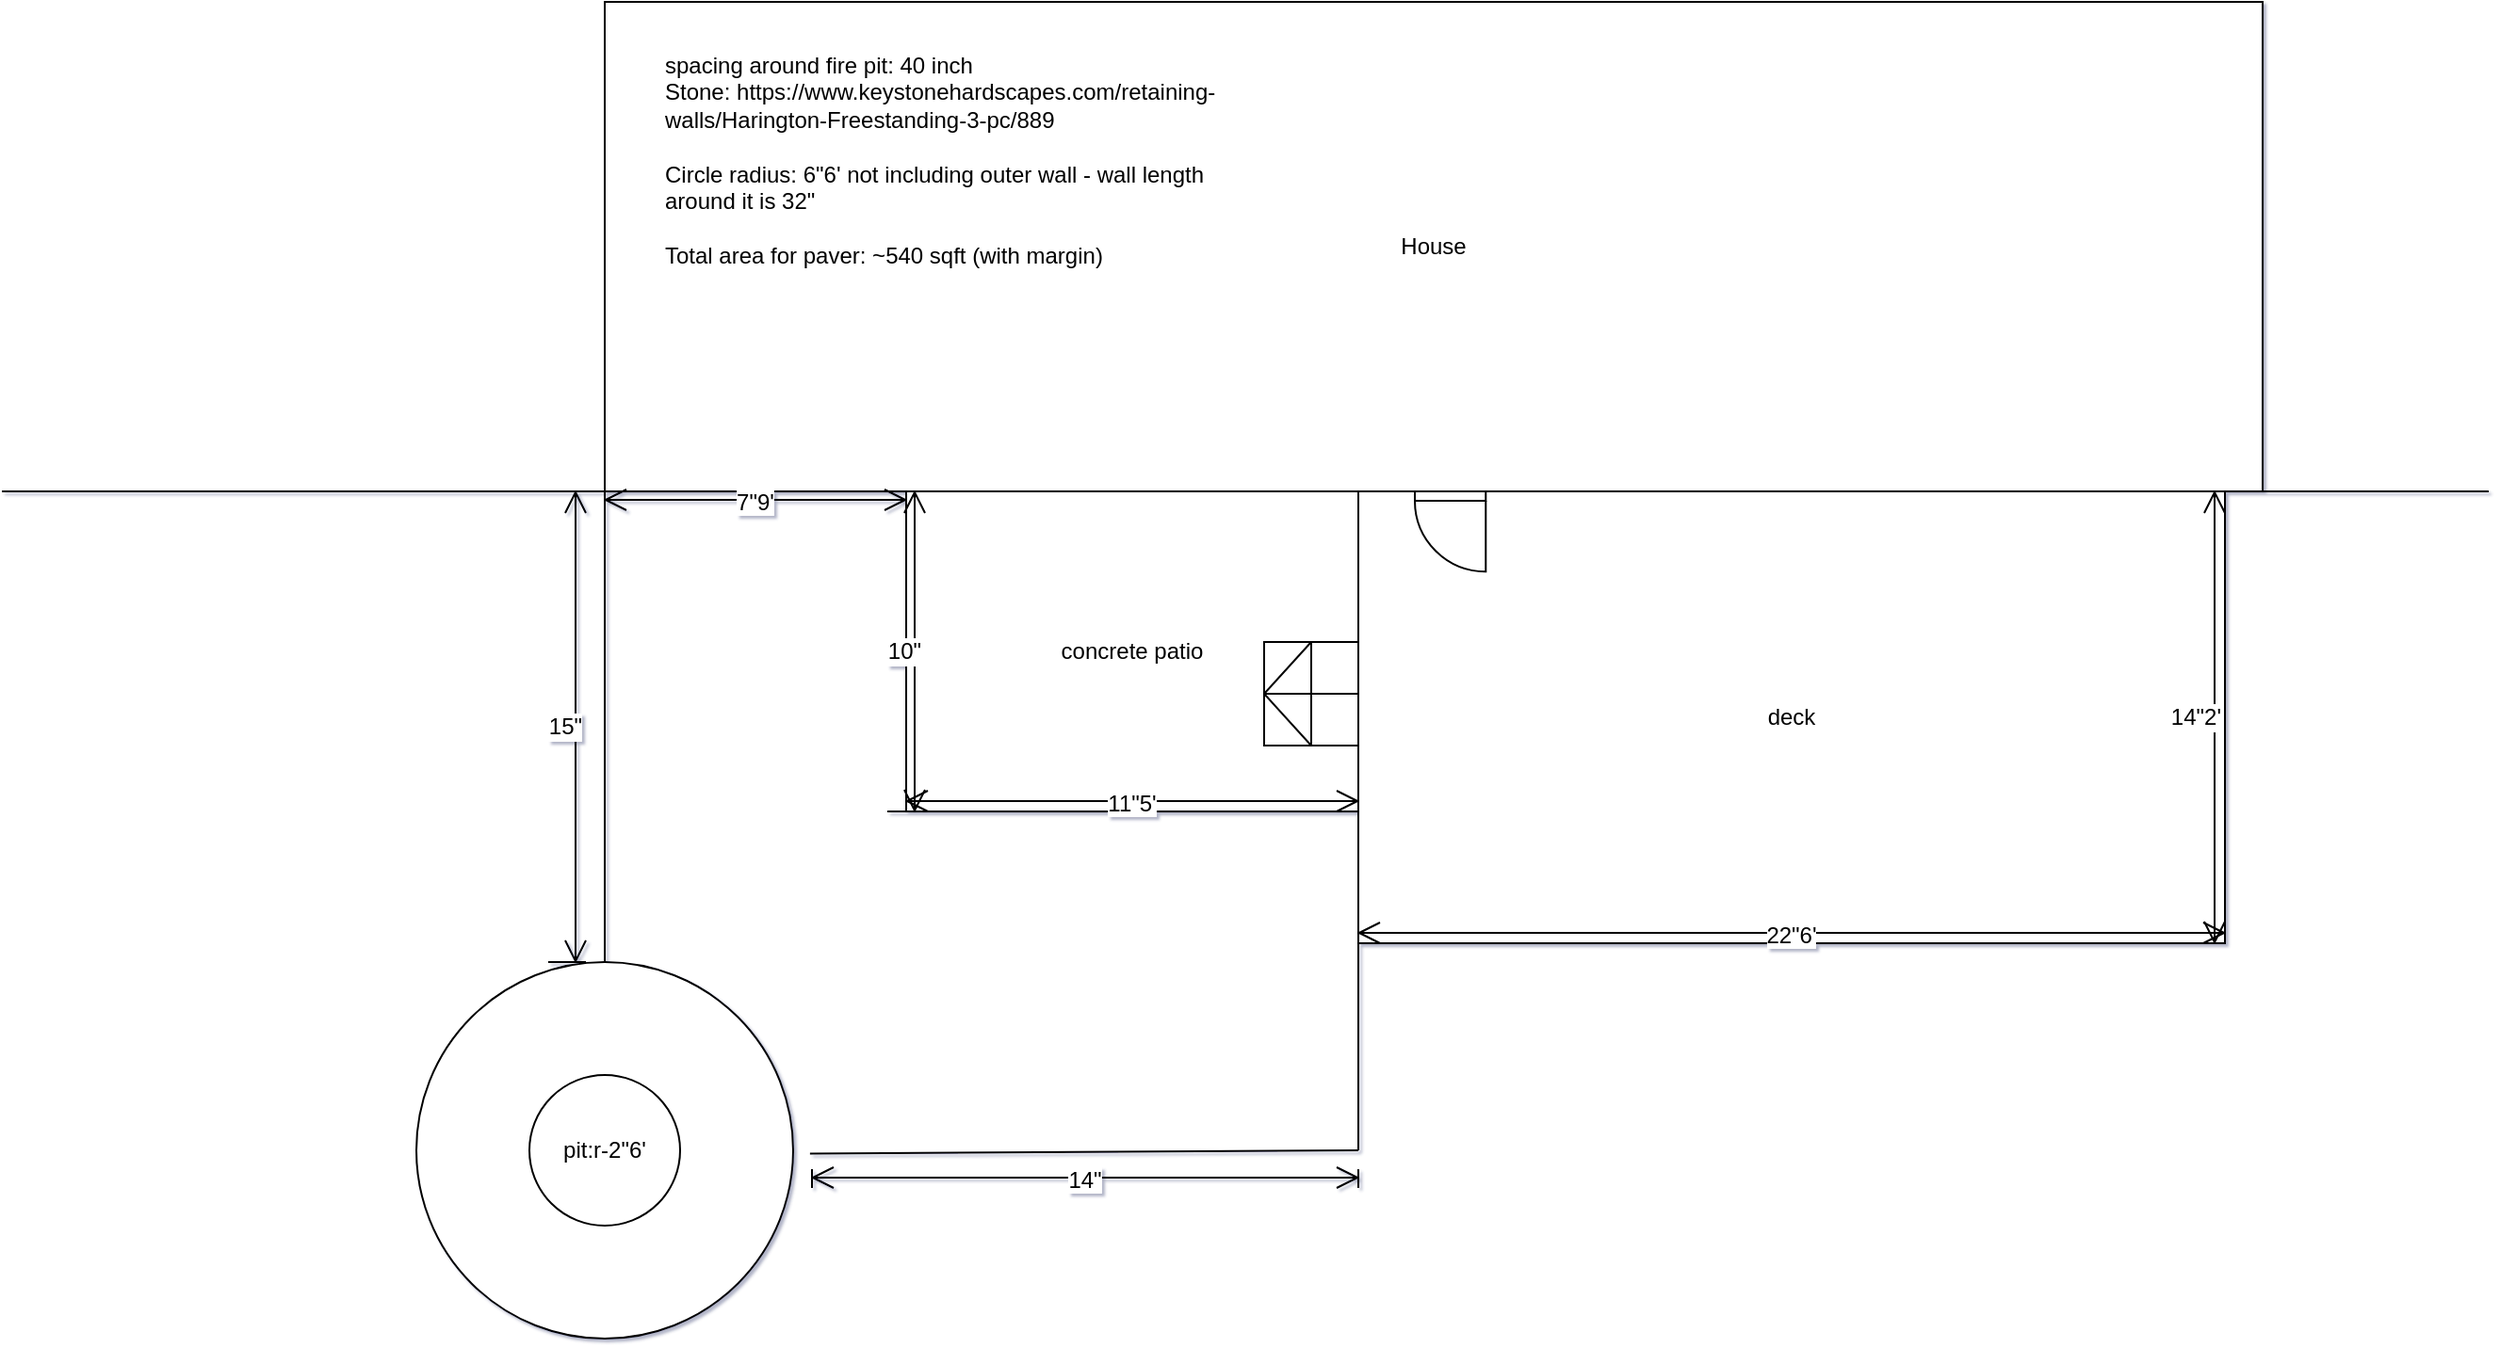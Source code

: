 <mxfile version="13.4.4" type="github" pages="2">
  <diagram name="round" id="LcRkCfzhdQCDrqHZp-4t">
    <mxGraphModel dx="1408" dy="748" grid="1" gridSize="10" guides="1" tooltips="1" connect="1" arrows="1" fold="1" page="1" pageScale="1" pageWidth="1100" pageHeight="850" math="0" shadow="1">
      <root>
        <mxCell id="68UdFTVdR4rFDoWNdosN-0" />
        <mxCell id="68UdFTVdR4rFDoWNdosN-1" parent="68UdFTVdR4rFDoWNdosN-0" />
        <mxCell id="68UdFTVdR4rFDoWNdosN-2" value="" style="endArrow=none;html=1;" parent="68UdFTVdR4rFDoWNdosN-1" edge="1">
          <mxGeometry width="50" height="50" relative="1" as="geometry">
            <mxPoint y="280" as="sourcePoint" />
            <mxPoint x="1320" y="280" as="targetPoint" />
          </mxGeometry>
        </mxCell>
        <mxCell id="68UdFTVdR4rFDoWNdosN-3" value="House" style="shape=cube;whiteSpace=wrap;html=1;boundedLbl=1;backgroundOutline=1;darkOpacity=0.05;darkOpacity2=0.1;size=0;" parent="68UdFTVdR4rFDoWNdosN-1" vertex="1">
          <mxGeometry x="320" y="20" width="880" height="260" as="geometry" />
        </mxCell>
        <mxCell id="68UdFTVdR4rFDoWNdosN-4" value="deck" style="rounded=0;whiteSpace=wrap;html=1;" parent="68UdFTVdR4rFDoWNdosN-1" vertex="1">
          <mxGeometry x="720" y="280" width="460" height="240" as="geometry" />
        </mxCell>
        <mxCell id="68UdFTVdR4rFDoWNdosN-5" value="concrete patio" style="rounded=0;whiteSpace=wrap;html=1;" parent="68UdFTVdR4rFDoWNdosN-1" vertex="1">
          <mxGeometry x="480" y="280" width="240" height="170" as="geometry" />
        </mxCell>
        <mxCell id="68UdFTVdR4rFDoWNdosN-6" value="" style="endArrow=none;html=1;entryX=0;entryY=0;entryDx=0;entryDy=260;entryPerimeter=0;" parent="68UdFTVdR4rFDoWNdosN-1" target="68UdFTVdR4rFDoWNdosN-3" edge="1">
          <mxGeometry width="50" height="50" relative="1" as="geometry">
            <mxPoint x="320" y="530" as="sourcePoint" />
            <mxPoint x="900" y="360" as="targetPoint" />
          </mxGeometry>
        </mxCell>
        <mxCell id="68UdFTVdR4rFDoWNdosN-7" value="" style="endArrow=none;html=1;exitX=0.995;exitY=0.588;exitDx=0;exitDy=0;exitPerimeter=0;" parent="68UdFTVdR4rFDoWNdosN-1" edge="1">
          <mxGeometry width="50" height="50" relative="1" as="geometry">
            <mxPoint x="428.95" y="631.724" as="sourcePoint" />
            <mxPoint x="720" y="630" as="targetPoint" />
            <Array as="points" />
          </mxGeometry>
        </mxCell>
        <mxCell id="68UdFTVdR4rFDoWNdosN-8" value="" style="endArrow=none;html=1;entryX=0;entryY=1;entryDx=0;entryDy=0;" parent="68UdFTVdR4rFDoWNdosN-1" target="68UdFTVdR4rFDoWNdosN-4" edge="1">
          <mxGeometry width="50" height="50" relative="1" as="geometry">
            <mxPoint x="720" y="630" as="sourcePoint" />
            <mxPoint x="900" y="460" as="targetPoint" />
          </mxGeometry>
        </mxCell>
        <mxCell id="68UdFTVdR4rFDoWNdosN-9" value="" style="verticalLabelPosition=bottom;html=1;verticalAlign=top;align=center;shape=mxgraph.floorplan.doorRight;aspect=fixed;" parent="68UdFTVdR4rFDoWNdosN-1" vertex="1">
          <mxGeometry x="750" y="280" width="37.65" height="40" as="geometry" />
        </mxCell>
        <mxCell id="nyv3a49TZnTCi1xQQqUS-0" value="" style="verticalLabelPosition=bottom;html=1;verticalAlign=top;align=center;shape=mxgraph.floorplan.stairs;rotation=-180;" parent="68UdFTVdR4rFDoWNdosN-1" vertex="1">
          <mxGeometry x="710" y="360" width="10" height="55" as="geometry" />
        </mxCell>
        <mxCell id="nyv3a49TZnTCi1xQQqUS-1" value="10&quot;" style="shape=dimension;direction=north;whiteSpace=wrap;html=1;align=right;points=[];verticalAlign=middle;labelBackgroundColor=#ffffff" parent="68UdFTVdR4rFDoWNdosN-1" vertex="1">
          <mxGeometry x="470" y="280" width="20" height="170" as="geometry" />
        </mxCell>
        <mxCell id="nyv3a49TZnTCi1xQQqUS-2" value="14&quot;2&#39;" style="shape=dimension;direction=north;whiteSpace=wrap;html=1;align=right;points=[];verticalAlign=middle;labelBackgroundColor=#ffffff" parent="68UdFTVdR4rFDoWNdosN-1" vertex="1">
          <mxGeometry x="1160" y="280" width="20" height="240" as="geometry" />
        </mxCell>
        <mxCell id="nyv3a49TZnTCi1xQQqUS-3" value="22&quot;6&#39;" style="shape=dimension;whiteSpace=wrap;html=1;align=center;points=[];verticalAlign=bottom;spacingBottom=-5;labelBackgroundColor=#ffffff" parent="68UdFTVdR4rFDoWNdosN-1" vertex="1">
          <mxGeometry x="720" y="510" width="460" height="10" as="geometry" />
        </mxCell>
        <mxCell id="nyv3a49TZnTCi1xQQqUS-4" value="11&quot;5&#39;" style="shape=dimension;whiteSpace=wrap;html=1;align=center;points=[];verticalAlign=bottom;spacingBottom=-5;labelBackgroundColor=#ffffff" parent="68UdFTVdR4rFDoWNdosN-1" vertex="1">
          <mxGeometry x="480" y="440" width="240" height="10" as="geometry" />
        </mxCell>
        <mxCell id="KeoilNcn9v1dvYft1DOY-0" value="7&quot;9&#39;" style="shape=dimension;whiteSpace=wrap;html=1;align=center;points=[];verticalAlign=bottom;spacingBottom=-5;labelBackgroundColor=#ffffff" parent="68UdFTVdR4rFDoWNdosN-1" vertex="1">
          <mxGeometry x="320" y="280" width="160" height="10" as="geometry" />
        </mxCell>
        <mxCell id="VACFKVL3QozL4AOWMxe_-0" value="15&quot;" style="shape=dimension;direction=north;whiteSpace=wrap;html=1;align=right;points=[];verticalAlign=middle;labelBackgroundColor=#ffffff" vertex="1" parent="68UdFTVdR4rFDoWNdosN-1">
          <mxGeometry x="290" y="280" width="20" height="250" as="geometry" />
        </mxCell>
        <mxCell id="VACFKVL3QozL4AOWMxe_-2" value="14&quot;" style="shape=dimension;whiteSpace=wrap;html=1;align=center;points=[];verticalAlign=bottom;spacingBottom=-5;labelBackgroundColor=#ffffff" vertex="1" parent="68UdFTVdR4rFDoWNdosN-1">
          <mxGeometry x="430" y="640" width="290" height="10" as="geometry" />
        </mxCell>
        <mxCell id="VACFKVL3QozL4AOWMxe_-3" value="" style="ellipse;whiteSpace=wrap;html=1;aspect=fixed;shadow=0;sketch=0;" vertex="1" parent="68UdFTVdR4rFDoWNdosN-1">
          <mxGeometry x="220" y="530" width="200" height="200" as="geometry" />
        </mxCell>
        <mxCell id="VACFKVL3QozL4AOWMxe_-6" value="pit:r-2&quot;6&#39;" style="ellipse;whiteSpace=wrap;html=1;aspect=fixed;shadow=0;sketch=0;" vertex="1" parent="68UdFTVdR4rFDoWNdosN-1">
          <mxGeometry x="280" y="590" width="80" height="80" as="geometry" />
        </mxCell>
        <mxCell id="VACFKVL3QozL4AOWMxe_-7" value="spacing around fire pit: 40 inch&#xa;Stone: https://www.keystonehardscapes.com/retaining-walls/Harington-Freestanding-3-pc/889&#xa;&#xa;Circle radius: 6&quot;6&#39; not including outer wall - wall length around it is 32&quot;&#xa;&#xa;Total area for paver: ~540 sqft (with margin)" style="aspect=fixed;shadow=0;sketch=0;textDirection=ltr;align=left;verticalAlign=top;glass=0;rounded=1;strokeColor=none;fillColor=none;whiteSpace=wrap;" vertex="1" parent="68UdFTVdR4rFDoWNdosN-1">
          <mxGeometry x="350" y="40" width="220" height="220" as="geometry" />
        </mxCell>
      </root>
    </mxGraphModel>
  </diagram>
  <diagram id="4xzJRMwm8IxFFg4E7z_x" name="square">
    <mxGraphModel dx="1408" dy="748" grid="1" gridSize="10" guides="1" tooltips="1" connect="1" arrows="1" fold="1" page="1" pageScale="1" pageWidth="1100" pageHeight="850" math="0" shadow="1">
      <root>
        <mxCell id="0" />
        <mxCell id="1" parent="0" />
        <mxCell id="l6ohHWSpyrAkAp8PcqbP-1" value="" style="endArrow=none;html=1;" parent="1" edge="1">
          <mxGeometry width="50" height="50" relative="1" as="geometry">
            <mxPoint y="280" as="sourcePoint" />
            <mxPoint x="1400" y="280" as="targetPoint" />
          </mxGeometry>
        </mxCell>
        <mxCell id="l6ohHWSpyrAkAp8PcqbP-2" value="House" style="shape=cube;whiteSpace=wrap;html=1;boundedLbl=1;backgroundOutline=1;darkOpacity=0.05;darkOpacity2=0.1;size=0;" parent="1" vertex="1">
          <mxGeometry x="320" y="20" width="880" height="260" as="geometry" />
        </mxCell>
        <mxCell id="l6ohHWSpyrAkAp8PcqbP-4" value="deck" style="rounded=0;whiteSpace=wrap;html=1;" parent="1" vertex="1">
          <mxGeometry x="720" y="280" width="460" height="240" as="geometry" />
        </mxCell>
        <mxCell id="6tUivCOa7aPd063LDjX2-1" value="concrete patio" style="rounded=0;whiteSpace=wrap;html=1;" parent="1" vertex="1">
          <mxGeometry x="480" y="280" width="240" height="170" as="geometry" />
        </mxCell>
        <mxCell id="Q4jexVN__205RuSRbIir-1" value="" style="endArrow=none;html=1;entryX=0;entryY=0;entryDx=0;entryDy=260;entryPerimeter=0;" parent="1" target="l6ohHWSpyrAkAp8PcqbP-2" edge="1">
          <mxGeometry width="50" height="50" relative="1" as="geometry">
            <mxPoint x="320" y="720" as="sourcePoint" />
            <mxPoint x="900" y="360" as="targetPoint" />
          </mxGeometry>
        </mxCell>
        <mxCell id="Q4jexVN__205RuSRbIir-2" value="" style="endArrow=none;html=1;" parent="1" source="pZxEdJfRc_MVyY3bkTAH-3" edge="1">
          <mxGeometry width="50" height="50" relative="1" as="geometry">
            <mxPoint x="450" y="720" as="sourcePoint" />
            <mxPoint x="720" y="720" as="targetPoint" />
            <Array as="points">
              <mxPoint x="320" y="720" />
              <mxPoint x="450" y="720" />
            </Array>
          </mxGeometry>
        </mxCell>
        <mxCell id="Q4jexVN__205RuSRbIir-3" value="" style="endArrow=none;html=1;entryX=0;entryY=1;entryDx=0;entryDy=0;" parent="1" source="pZxEdJfRc_MVyY3bkTAH-1" target="l6ohHWSpyrAkAp8PcqbP-4" edge="1">
          <mxGeometry width="50" height="50" relative="1" as="geometry">
            <mxPoint x="720" y="720" as="sourcePoint" />
            <mxPoint x="900" y="460" as="targetPoint" />
          </mxGeometry>
        </mxCell>
        <mxCell id="Q4jexVN__205RuSRbIir-5" value="" style="verticalLabelPosition=bottom;html=1;verticalAlign=top;align=center;shape=mxgraph.floorplan.doorRight;aspect=fixed;" parent="1" vertex="1">
          <mxGeometry x="750" y="280" width="37.65" height="40" as="geometry" />
        </mxCell>
        <mxCell id="JVykOvgoIoj3z0WlGCBT-1" value="" style="verticalLabelPosition=bottom;html=1;verticalAlign=top;align=center;shape=mxgraph.floorplan.stairs;rotation=-180;" parent="1" vertex="1">
          <mxGeometry x="710" y="360" width="10" height="55" as="geometry" />
        </mxCell>
        <mxCell id="JVykOvgoIoj3z0WlGCBT-2" value="10&quot;" style="shape=dimension;direction=north;whiteSpace=wrap;html=1;align=right;points=[];verticalAlign=middle;labelBackgroundColor=#ffffff" parent="1" vertex="1">
          <mxGeometry x="470" y="280" width="20" height="170" as="geometry" />
        </mxCell>
        <mxCell id="JVykOvgoIoj3z0WlGCBT-3" value="14&quot;2&#39;" style="shape=dimension;direction=north;whiteSpace=wrap;html=1;align=right;points=[];verticalAlign=middle;labelBackgroundColor=#ffffff" parent="1" vertex="1">
          <mxGeometry x="1160" y="280" width="20" height="240" as="geometry" />
        </mxCell>
        <mxCell id="JVykOvgoIoj3z0WlGCBT-6" value="25&quot;" style="shape=dimension;direction=north;whiteSpace=wrap;html=1;align=right;points=[];verticalAlign=middle;labelBackgroundColor=#ffffff" parent="1" vertex="1">
          <mxGeometry x="300" y="280" width="20" height="440" as="geometry" />
        </mxCell>
        <mxCell id="JVykOvgoIoj3z0WlGCBT-7" value="22&quot;6&#39;" style="shape=dimension;whiteSpace=wrap;html=1;align=center;points=[];verticalAlign=bottom;spacingBottom=-5;labelBackgroundColor=#ffffff" parent="1" vertex="1">
          <mxGeometry x="720" y="510" width="460" height="10" as="geometry" />
        </mxCell>
        <mxCell id="JVykOvgoIoj3z0WlGCBT-8" value="11&quot;5&#39;" style="shape=dimension;whiteSpace=wrap;html=1;align=center;points=[];verticalAlign=bottom;spacingBottom=-5;labelBackgroundColor=#ffffff" parent="1" vertex="1">
          <mxGeometry x="480" y="440" width="240" height="10" as="geometry" />
        </mxCell>
        <mxCell id="A3j_pctShuIPOXM3LNRC-1" value="7&quot;9&#39;" style="shape=dimension;whiteSpace=wrap;html=1;align=center;points=[];verticalAlign=bottom;spacingBottom=-5;labelBackgroundColor=#ffffff" parent="1" vertex="1">
          <mxGeometry x="320" y="280" width="160" height="10" as="geometry" />
        </mxCell>
        <mxCell id="pZxEdJfRc_MVyY3bkTAH-1" value="15&quot;" style="shape=dimension;direction=north;whiteSpace=wrap;html=1;align=right;points=[];verticalAlign=middle;labelBackgroundColor=#ffffff" parent="1" vertex="1">
          <mxGeometry x="700" y="450" width="20" height="270" as="geometry" />
        </mxCell>
        <mxCell id="pZxEdJfRc_MVyY3bkTAH-2" value="" style="endArrow=none;html=1;entryX=0;entryY=1;entryDx=0;entryDy=0;" parent="1" target="pZxEdJfRc_MVyY3bkTAH-1" edge="1">
          <mxGeometry width="50" height="50" relative="1" as="geometry">
            <mxPoint x="720" y="720" as="sourcePoint" />
            <mxPoint x="720" y="520" as="targetPoint" />
          </mxGeometry>
        </mxCell>
        <mxCell id="pZxEdJfRc_MVyY3bkTAH-3" value="19&quot;2&#39;" style="shape=dimension;whiteSpace=wrap;html=1;align=center;points=[];verticalAlign=bottom;spacingBottom=-5;labelBackgroundColor=#ffffff" parent="1" vertex="1">
          <mxGeometry x="320" y="710" width="390" height="10" as="geometry" />
        </mxCell>
        <mxCell id="pZxEdJfRc_MVyY3bkTAH-4" value="" style="endArrow=none;html=1;" parent="1" target="pZxEdJfRc_MVyY3bkTAH-3" edge="1">
          <mxGeometry width="50" height="50" relative="1" as="geometry">
            <mxPoint x="450" y="720" as="sourcePoint" />
            <mxPoint x="720" y="720" as="targetPoint" />
            <Array as="points" />
          </mxGeometry>
        </mxCell>
        <mxCell id="eeLtlgo_2YevGxA8Jbai-1" value="&lt;font style=&quot;font-size: 13px&quot;&gt;Patio&lt;br&gt;&lt;br&gt;Area: 361 ft&lt;sup&gt;2 &lt;/sup&gt;&lt;br&gt;&lt;/font&gt;" style="text;html=1;align=center;verticalAlign=middle;resizable=0;points=[];autosize=1;" parent="1" vertex="1">
          <mxGeometry x="416" y="518" width="90" height="50" as="geometry" />
        </mxCell>
      </root>
    </mxGraphModel>
  </diagram>
</mxfile>
